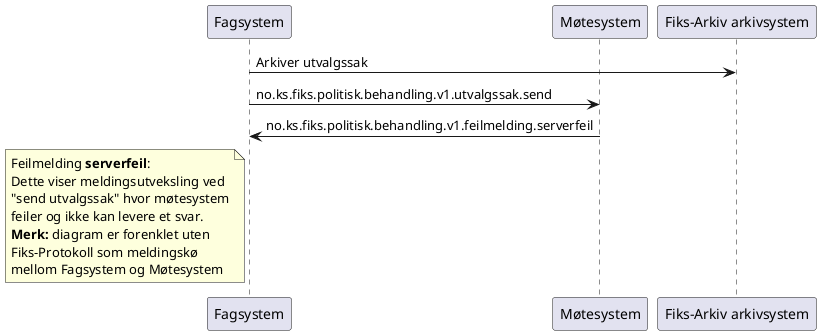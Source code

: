 @startuml
participant Fagsystem as "Fagsystem"
participant Møtesystem as "Møtesystem"
participant Arkivsystem as "Fiks-Arkiv arkivsystem"

Fagsystem -> Arkivsystem : Arkiver utvalgssak
Fagsystem -> Møtesystem : no.ks.fiks.politisk.behandling.v1.utvalgssak.send
Fagsystem <- Møtesystem : no.ks.fiks.politisk.behandling.v1.feilmelding.serverfeil

note left of Fagsystem
Feilmelding **serverfeil**:
Dette viser meldingsutveksling ved
"send utvalgssak" hvor møtesystem
feiler og ikke kan levere et svar.
**Merk:** diagram er forenklet uten
Fiks-Protokoll som meldingskø
mellom Fagsystem og Møtesystem
end note

@enduml